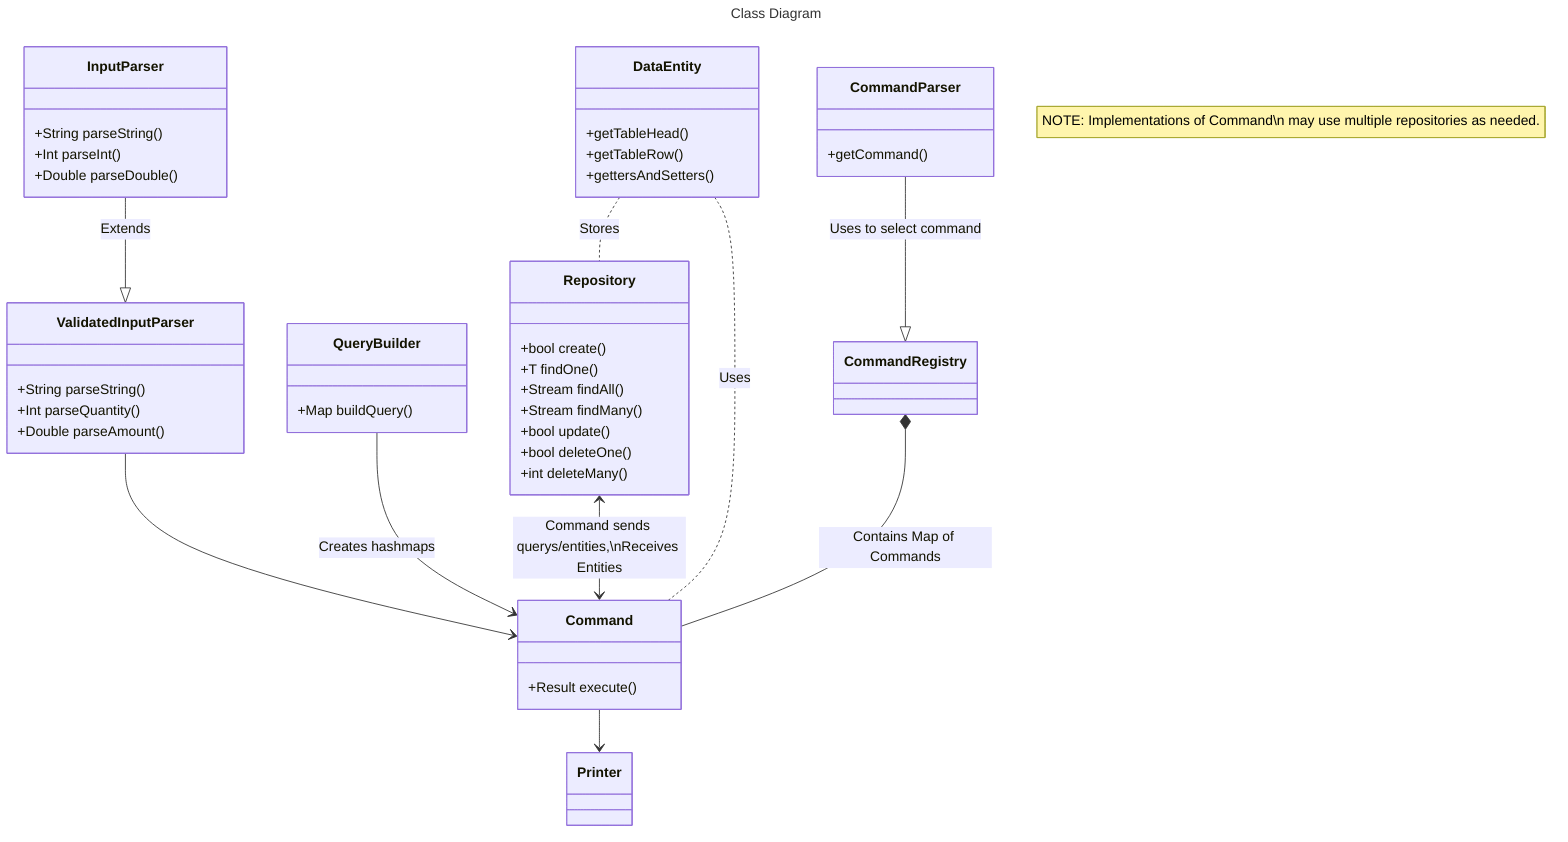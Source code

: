 ---
title: Class Diagram
---
classDiagram
    class Command {
        +Result execute()
    }

    class Repository {
        +bool create()
        +T findOne()
        +Stream findAll()
        +Stream findMany()
        +bool update()
        +bool deleteOne()
        +int deleteMany()
    }

    class DataEntity {
        +getTableHead()
        +getTableRow()
        +gettersAndSetters()
    }

    class QueryBuilder{
        +Map buildQuery()
    }

    class CommandParser {
        +getCommand()
    }

    class InputParser{
        +String parseString()
        +Int parseInt()
        +Double parseDouble()
    }

    class ValidatedInputParser{
        +String parseString()
        +Int parseQuantity()
        +Double parseAmount()
    }

    class Printer{

    }

    InputParser --|> ValidatedInputParser: Extends
    ValidatedInputParser --> Command
    Command --> Printer
    QueryBuilder --> Command: Creates hashmaps
    Repository <--> Command: Command sends querys/entities,\nReceives Entities
    DataEntity .. Repository: Stores
    DataEntity .. Command: Uses
    CommandRegistry *-- Command: Contains Map of Commands
    CommandParser --|> CommandRegistry: Uses to select command
    note "NOTE: Implementations of Command\n may use multiple repositories as needed."